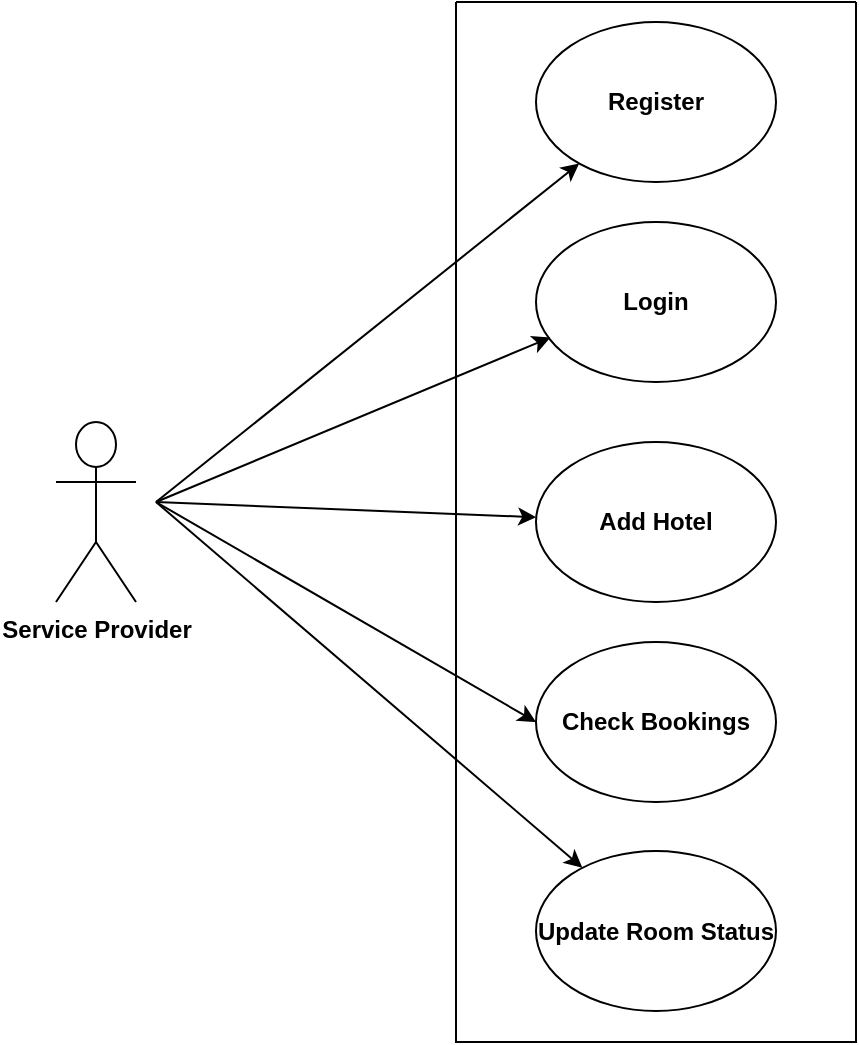 <mxfile version="16.6.3" type="device"><diagram id="C5RBs43oDa-KdzZeNtuy" name="Page-1"><mxGraphModel dx="1038" dy="547" grid="1" gridSize="10" guides="1" tooltips="1" connect="1" arrows="1" fold="1" page="1" pageScale="1" pageWidth="827" pageHeight="1169" math="0" shadow="0"><root><mxCell id="WIyWlLk6GJQsqaUBKTNV-0"/><mxCell id="WIyWlLk6GJQsqaUBKTNV-1" parent="WIyWlLk6GJQsqaUBKTNV-0"/><mxCell id="dQBzMwFUbzdkPuBzKS7Q-0" value="&lt;b&gt;Register&lt;/b&gt;" style="ellipse;whiteSpace=wrap;html=1;" vertex="1" parent="WIyWlLk6GJQsqaUBKTNV-1"><mxGeometry x="370" y="90" width="120" height="80" as="geometry"/></mxCell><mxCell id="dQBzMwFUbzdkPuBzKS7Q-1" value="&lt;b&gt;Login&lt;/b&gt;" style="ellipse;whiteSpace=wrap;html=1;" vertex="1" parent="WIyWlLk6GJQsqaUBKTNV-1"><mxGeometry x="370" y="190" width="120" height="80" as="geometry"/></mxCell><mxCell id="dQBzMwFUbzdkPuBzKS7Q-2" value="&lt;b&gt;Add Hotel&lt;/b&gt;" style="ellipse;whiteSpace=wrap;html=1;" vertex="1" parent="WIyWlLk6GJQsqaUBKTNV-1"><mxGeometry x="370" y="300" width="120" height="80" as="geometry"/></mxCell><mxCell id="dQBzMwFUbzdkPuBzKS7Q-3" value="&lt;b&gt;Check Bookings&lt;/b&gt;" style="ellipse;whiteSpace=wrap;html=1;" vertex="1" parent="WIyWlLk6GJQsqaUBKTNV-1"><mxGeometry x="370" y="400" width="120" height="80" as="geometry"/></mxCell><mxCell id="dQBzMwFUbzdkPuBzKS7Q-4" value="&lt;b&gt;Update Room Status&lt;/b&gt;" style="ellipse;whiteSpace=wrap;html=1;" vertex="1" parent="WIyWlLk6GJQsqaUBKTNV-1"><mxGeometry x="370" y="504.5" width="120" height="80" as="geometry"/></mxCell><mxCell id="dQBzMwFUbzdkPuBzKS7Q-5" value="" style="swimlane;startSize=0;" vertex="1" parent="WIyWlLk6GJQsqaUBKTNV-1"><mxGeometry x="330" y="80" width="200" height="520" as="geometry"/></mxCell><mxCell id="dQBzMwFUbzdkPuBzKS7Q-6" value="&lt;b&gt;Service Provider&lt;/b&gt;" style="shape=umlActor;verticalLabelPosition=bottom;verticalAlign=top;html=1;outlineConnect=0;" vertex="1" parent="WIyWlLk6GJQsqaUBKTNV-1"><mxGeometry x="130" y="290" width="40" height="90" as="geometry"/></mxCell><mxCell id="dQBzMwFUbzdkPuBzKS7Q-8" value="" style="endArrow=classic;html=1;rounded=0;" edge="1" parent="WIyWlLk6GJQsqaUBKTNV-1" target="dQBzMwFUbzdkPuBzKS7Q-0"><mxGeometry width="50" height="50" relative="1" as="geometry"><mxPoint x="180" y="330" as="sourcePoint"/><mxPoint x="440" y="330" as="targetPoint"/></mxGeometry></mxCell><mxCell id="dQBzMwFUbzdkPuBzKS7Q-10" value="" style="endArrow=classic;html=1;rounded=0;entryX=0.06;entryY=0.722;entryDx=0;entryDy=0;entryPerimeter=0;" edge="1" parent="WIyWlLk6GJQsqaUBKTNV-1" target="dQBzMwFUbzdkPuBzKS7Q-1"><mxGeometry width="50" height="50" relative="1" as="geometry"><mxPoint x="180" y="330" as="sourcePoint"/><mxPoint x="441.589" y="180.729" as="targetPoint"/></mxGeometry></mxCell><mxCell id="dQBzMwFUbzdkPuBzKS7Q-11" value="" style="endArrow=classic;html=1;rounded=0;" edge="1" parent="WIyWlLk6GJQsqaUBKTNV-1" target="dQBzMwFUbzdkPuBzKS7Q-2"><mxGeometry width="50" height="50" relative="1" as="geometry"><mxPoint x="180" y="330" as="sourcePoint"/><mxPoint x="401.589" y="170.729" as="targetPoint"/></mxGeometry></mxCell><mxCell id="dQBzMwFUbzdkPuBzKS7Q-12" value="" style="endArrow=classic;html=1;rounded=0;entryX=0;entryY=0.5;entryDx=0;entryDy=0;" edge="1" parent="WIyWlLk6GJQsqaUBKTNV-1" target="dQBzMwFUbzdkPuBzKS7Q-3"><mxGeometry width="50" height="50" relative="1" as="geometry"><mxPoint x="180" y="330" as="sourcePoint"/><mxPoint x="411.589" y="180.729" as="targetPoint"/></mxGeometry></mxCell><mxCell id="dQBzMwFUbzdkPuBzKS7Q-13" value="" style="endArrow=classic;html=1;rounded=0;" edge="1" parent="WIyWlLk6GJQsqaUBKTNV-1" target="dQBzMwFUbzdkPuBzKS7Q-4"><mxGeometry width="50" height="50" relative="1" as="geometry"><mxPoint x="180" y="330" as="sourcePoint"/><mxPoint x="421.589" y="190.729" as="targetPoint"/></mxGeometry></mxCell></root></mxGraphModel></diagram></mxfile>